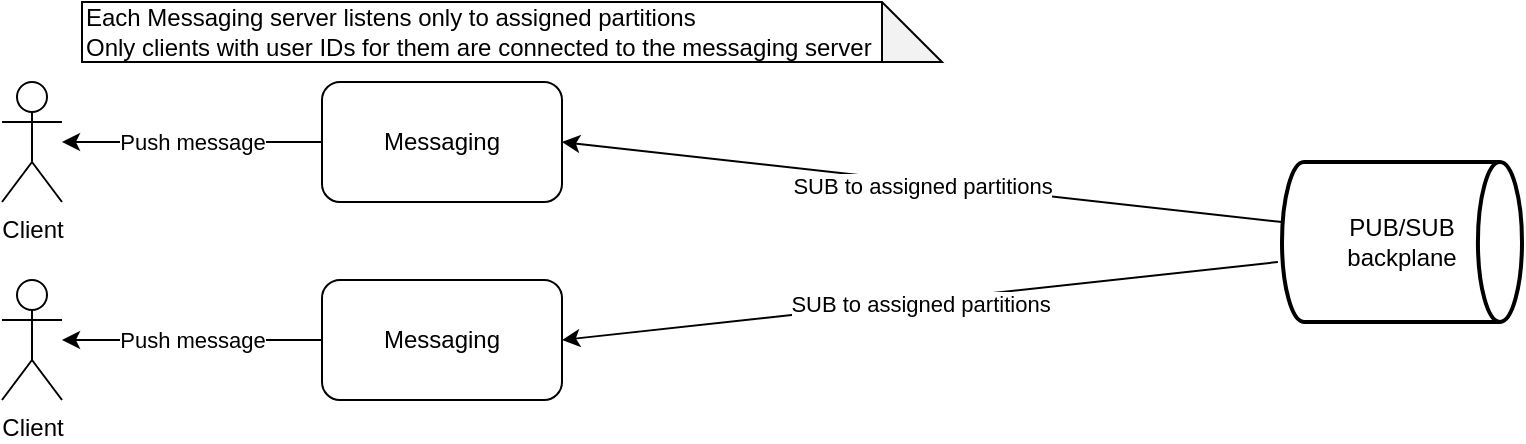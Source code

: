 <mxfile version="13.7.9" type="device"><diagram id="G4t1x3i_cumIOjZ8GDXV" name="Page-1"><mxGraphModel dx="1086" dy="966" grid="1" gridSize="10" guides="1" tooltips="1" connect="1" arrows="1" fold="1" page="1" pageScale="1" pageWidth="850" pageHeight="1100" math="0" shadow="0"><root><mxCell id="0"/><mxCell id="1" parent="0"/><mxCell id="4NMri5ObQx2eB0Vx6lmc-10" value="Push message" style="edgeStyle=orthogonalEdgeStyle;rounded=0;orthogonalLoop=1;jettySize=auto;html=1;entryX=0;entryY=0.5;entryDx=0;entryDy=0;startArrow=classic;startFill=1;endArrow=none;endFill=0;" parent="1" source="4NMri5ObQx2eB0Vx6lmc-1" target="4NMri5ObQx2eB0Vx6lmc-4" edge="1"><mxGeometry relative="1" as="geometry"/></mxCell><mxCell id="4NMri5ObQx2eB0Vx6lmc-1" value="Client" style="shape=umlActor;verticalLabelPosition=bottom;verticalAlign=top;html=1;outlineConnect=0;" parent="1" vertex="1"><mxGeometry x="40" y="80" width="30" height="60" as="geometry"/></mxCell><mxCell id="4NMri5ObQx2eB0Vx6lmc-13" value="Push message" style="edgeStyle=orthogonalEdgeStyle;rounded=0;orthogonalLoop=1;jettySize=auto;html=1;entryX=0;entryY=0.5;entryDx=0;entryDy=0;startArrow=classic;startFill=1;endArrow=none;endFill=0;" parent="1" source="4NMri5ObQx2eB0Vx6lmc-3" target="t2a8IH5FIuyG3FQy9CnU-1" edge="1"><mxGeometry relative="1" as="geometry"/></mxCell><mxCell id="4NMri5ObQx2eB0Vx6lmc-3" value="Client" style="shape=umlActor;verticalLabelPosition=bottom;verticalAlign=top;html=1;outlineConnect=0;" parent="1" vertex="1"><mxGeometry x="40" y="179" width="30" height="60" as="geometry"/></mxCell><mxCell id="4NMri5ObQx2eB0Vx6lmc-16" value="SUB to assigned partitions" style="rounded=0;orthogonalLoop=1;jettySize=auto;html=1;entryX=0;entryY=0.375;entryDx=0;entryDy=0;entryPerimeter=0;startArrow=classic;startFill=1;exitX=1;exitY=0.5;exitDx=0;exitDy=0;endArrow=none;endFill=0;" parent="1" source="4NMri5ObQx2eB0Vx6lmc-4" target="4NMri5ObQx2eB0Vx6lmc-9" edge="1"><mxGeometry x="0.004" y="-2" relative="1" as="geometry"><mxPoint x="-1" as="offset"/></mxGeometry></mxCell><mxCell id="4NMri5ObQx2eB0Vx6lmc-4" value="&lt;font style=&quot;font-size: 12px&quot;&gt;Messaging&lt;/font&gt;" style="rounded=1;whiteSpace=wrap;html=1;" parent="1" vertex="1"><mxGeometry x="200" y="80" width="120" height="60" as="geometry"/></mxCell><mxCell id="4NMri5ObQx2eB0Vx6lmc-9" value="PUB/SUB&lt;br&gt;backplane" style="strokeWidth=2;html=1;shape=mxgraph.flowchart.direct_data;whiteSpace=wrap;" parent="1" vertex="1"><mxGeometry x="680" y="120" width="120" height="80" as="geometry"/></mxCell><mxCell id="_z2AKbsd9psE2ULNNjwj-2" value="Each Messaging server listens only to assigned partitions&lt;br&gt;Only clients with user IDs for them are connected to the messaging server" style="shape=note;whiteSpace=wrap;html=1;backgroundOutline=1;darkOpacity=0.05;align=left;" parent="1" vertex="1"><mxGeometry x="80" y="40" width="430" height="30" as="geometry"/></mxCell><mxCell id="t2a8IH5FIuyG3FQy9CnU-1" value="&lt;font style=&quot;font-size: 12px&quot;&gt;Messaging&lt;/font&gt;" style="rounded=1;whiteSpace=wrap;html=1;" parent="1" vertex="1"><mxGeometry x="200" y="179" width="120" height="60" as="geometry"/></mxCell><mxCell id="t2a8IH5FIuyG3FQy9CnU-2" value="SUB to assigned partitions" style="rounded=0;orthogonalLoop=1;jettySize=auto;html=1;entryX=-0.017;entryY=0.625;entryDx=0;entryDy=0;entryPerimeter=0;startArrow=classic;startFill=1;exitX=1;exitY=0.5;exitDx=0;exitDy=0;endArrow=none;endFill=0;" parent="1" source="t2a8IH5FIuyG3FQy9CnU-1" target="4NMri5ObQx2eB0Vx6lmc-9" edge="1"><mxGeometry x="0.004" y="-2" relative="1" as="geometry"><mxPoint x="-1" as="offset"/><mxPoint x="290" y="120" as="sourcePoint"/><mxPoint x="690" y="160" as="targetPoint"/></mxGeometry></mxCell></root></mxGraphModel></diagram></mxfile>